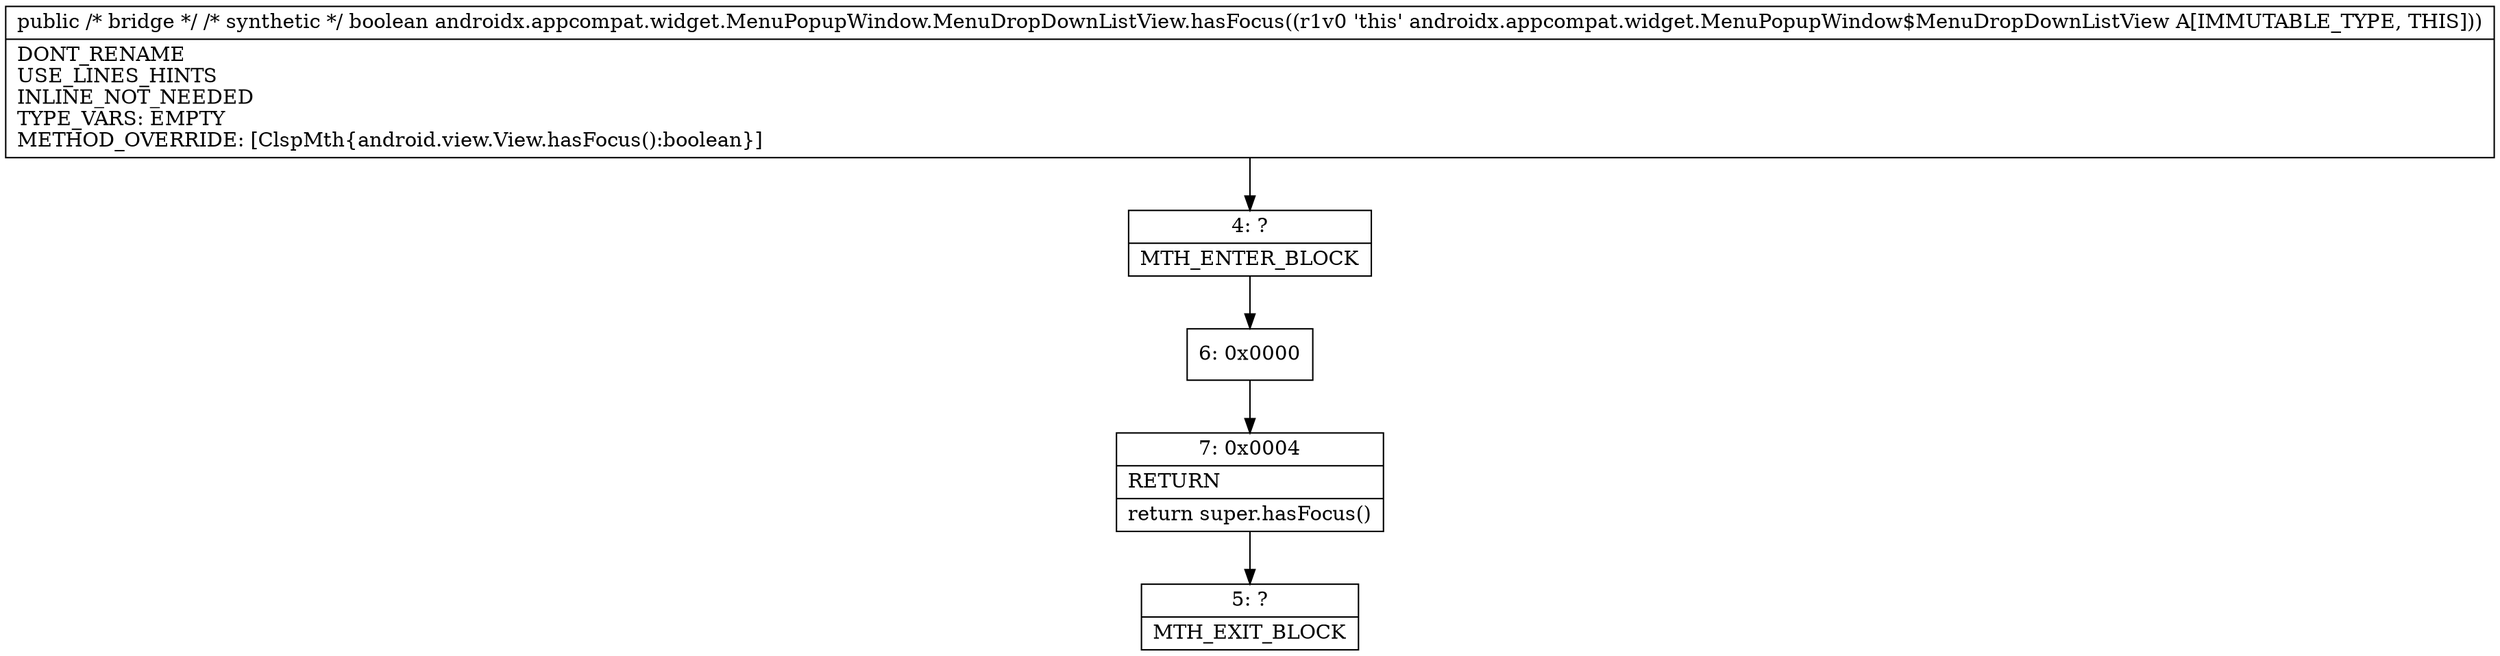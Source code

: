 digraph "CFG forandroidx.appcompat.widget.MenuPopupWindow.MenuDropDownListView.hasFocus()Z" {
Node_4 [shape=record,label="{4\:\ ?|MTH_ENTER_BLOCK\l}"];
Node_6 [shape=record,label="{6\:\ 0x0000}"];
Node_7 [shape=record,label="{7\:\ 0x0004|RETURN\l|return super.hasFocus()\l}"];
Node_5 [shape=record,label="{5\:\ ?|MTH_EXIT_BLOCK\l}"];
MethodNode[shape=record,label="{public \/* bridge *\/ \/* synthetic *\/ boolean androidx.appcompat.widget.MenuPopupWindow.MenuDropDownListView.hasFocus((r1v0 'this' androidx.appcompat.widget.MenuPopupWindow$MenuDropDownListView A[IMMUTABLE_TYPE, THIS]))  | DONT_RENAME\lUSE_LINES_HINTS\lINLINE_NOT_NEEDED\lTYPE_VARS: EMPTY\lMETHOD_OVERRIDE: [ClspMth\{android.view.View.hasFocus():boolean\}]\l}"];
MethodNode -> Node_4;Node_4 -> Node_6;
Node_6 -> Node_7;
Node_7 -> Node_5;
}

